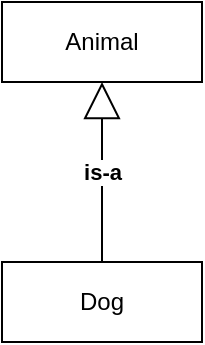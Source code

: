 <mxfile version="13.3.5" type="github">
  <diagram id="tx21uTB1hhuo_QcMBp7X" name="Page-1">
    <mxGraphModel dx="1070" dy="563" grid="1" gridSize="10" guides="1" tooltips="1" connect="1" arrows="1" fold="1" page="1" pageScale="1" pageWidth="827" pageHeight="1169" math="0" shadow="0">
      <root>
        <mxCell id="0" />
        <mxCell id="1" parent="0" />
        <mxCell id="ARynuOZsD3jAlLT-ayCz-2" value="Animal" style="whiteSpace=wrap;html=1;align=center;" vertex="1" parent="1">
          <mxGeometry x="280" y="100" width="100" height="40" as="geometry" />
        </mxCell>
        <mxCell id="ARynuOZsD3jAlLT-ayCz-3" value="Dog" style="whiteSpace=wrap;html=1;align=center;" vertex="1" parent="1">
          <mxGeometry x="280" y="230" width="100" height="40" as="geometry" />
        </mxCell>
        <mxCell id="ARynuOZsD3jAlLT-ayCz-4" value="&lt;b&gt;is-a&lt;/b&gt;" style="endArrow=block;endSize=16;endFill=0;html=1;entryX=0.5;entryY=1;entryDx=0;entryDy=0;" edge="1" parent="1" target="ARynuOZsD3jAlLT-ayCz-2">
          <mxGeometry width="160" relative="1" as="geometry">
            <mxPoint x="330" y="230" as="sourcePoint" />
            <mxPoint x="490" y="290" as="targetPoint" />
          </mxGeometry>
        </mxCell>
      </root>
    </mxGraphModel>
  </diagram>
</mxfile>
